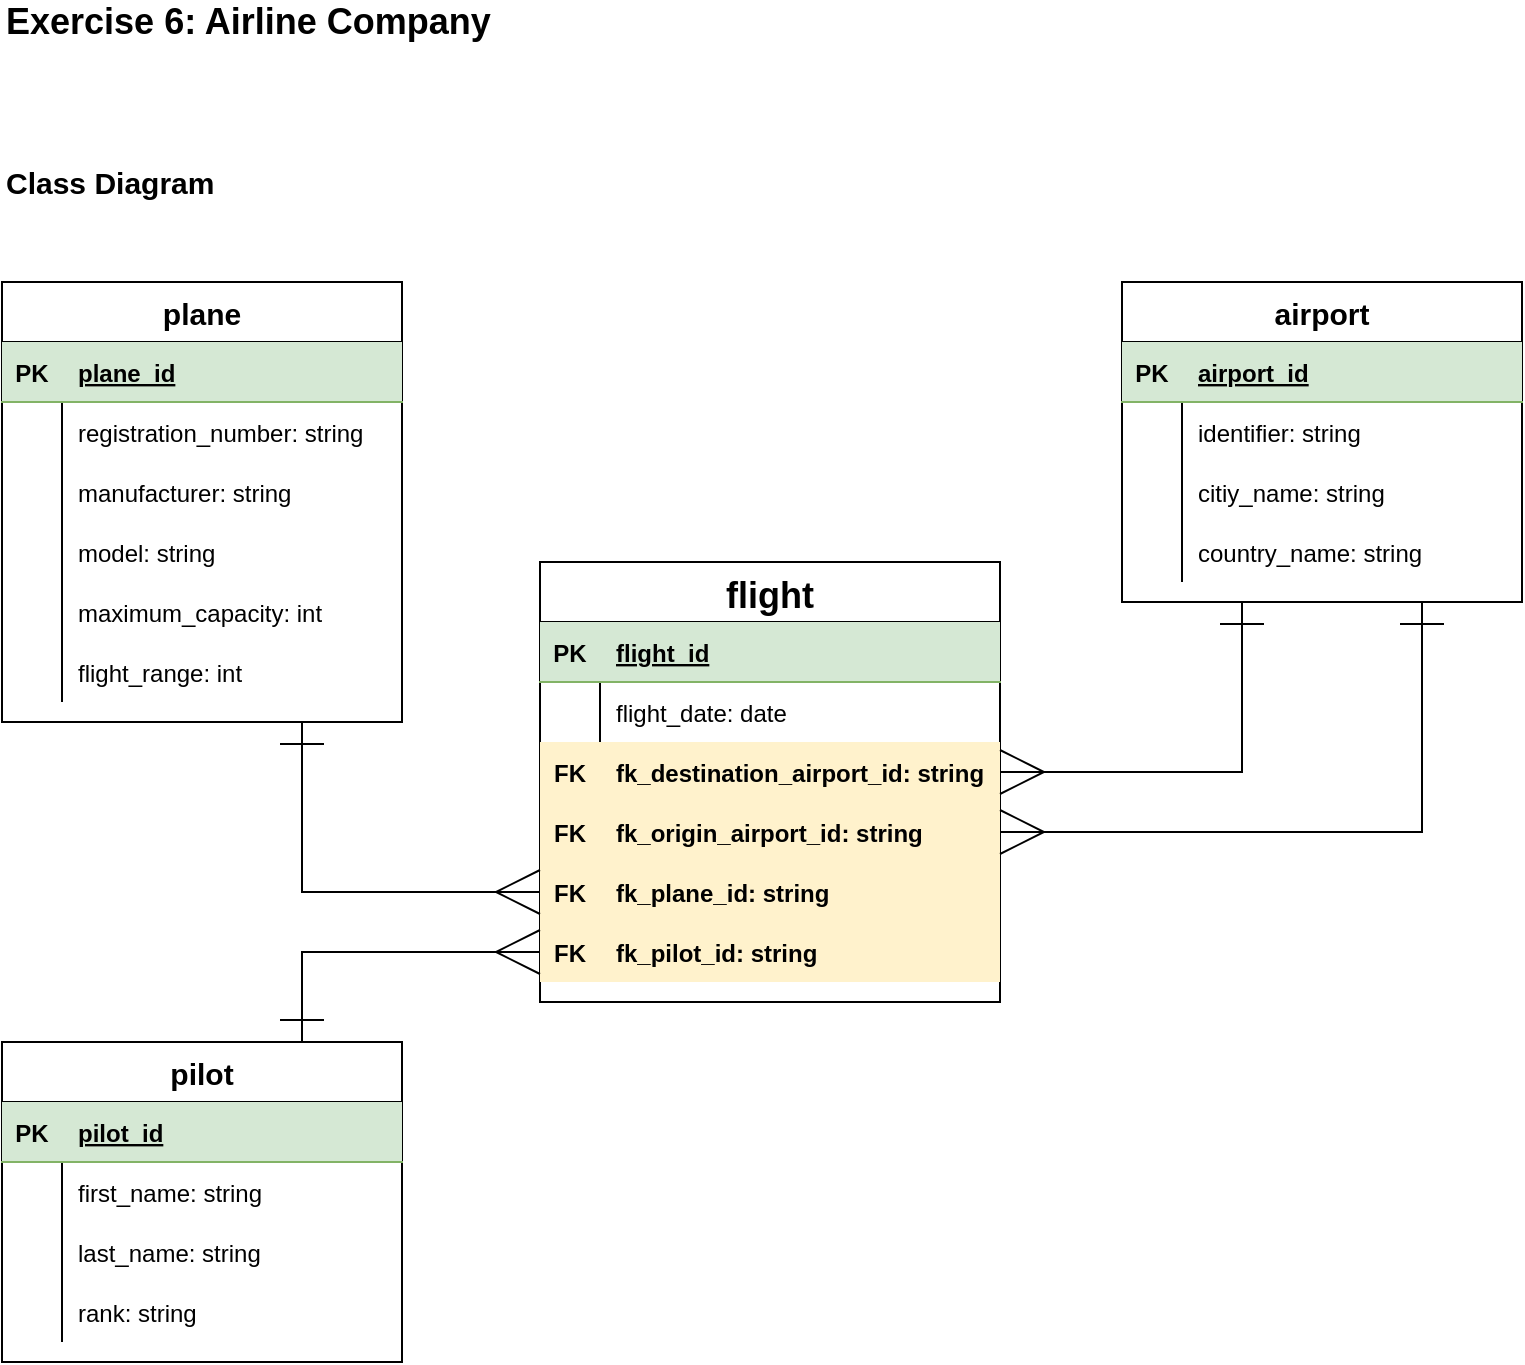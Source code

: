 <mxfile version="13.8.9-1" type="github">
  <diagram id="jEI54FDsyi-h0m5cM9bC" name="Page-1">
    <mxGraphModel dx="888" dy="665" grid="1" gridSize="10" guides="1" tooltips="1" connect="1" arrows="1" fold="1" page="1" pageScale="1" pageWidth="827" pageHeight="1169" math="0" shadow="0">
      <root>
        <mxCell id="0" />
        <mxCell id="1" parent="0" />
        <mxCell id="U9TCxv6QCCmvPE0OXd2a-1" value="Exercise 6: Airline Company" style="text;html=1;strokeColor=none;fillColor=none;align=left;verticalAlign=middle;whiteSpace=wrap;rounded=0;fontSize=18;fontStyle=1" parent="1" vertex="1">
          <mxGeometry x="40" y="40" width="270" height="20" as="geometry" />
        </mxCell>
        <mxCell id="U9TCxv6QCCmvPE0OXd2a-25" value="flight" style="shape=table;startSize=30;container=1;collapsible=1;childLayout=tableLayout;fixedRows=1;rowLines=0;fontStyle=1;align=center;resizeLast=1;fontSize=18;" parent="1" vertex="1">
          <mxGeometry x="309" y="320" width="230" height="220" as="geometry" />
        </mxCell>
        <mxCell id="U9TCxv6QCCmvPE0OXd2a-26" value="" style="shape=partialRectangle;collapsible=0;dropTarget=0;pointerEvents=0;fillColor=#d5e8d4;top=0;left=0;bottom=1;right=0;points=[[0,0.5],[1,0.5]];portConstraint=eastwest;strokeColor=#82b366;" parent="U9TCxv6QCCmvPE0OXd2a-25" vertex="1">
          <mxGeometry y="30" width="230" height="30" as="geometry" />
        </mxCell>
        <mxCell id="U9TCxv6QCCmvPE0OXd2a-27" value="PK" style="shape=partialRectangle;connectable=0;fillColor=none;top=0;left=0;bottom=0;right=0;fontStyle=1;overflow=hidden;" parent="U9TCxv6QCCmvPE0OXd2a-26" vertex="1">
          <mxGeometry width="30" height="30" as="geometry" />
        </mxCell>
        <mxCell id="U9TCxv6QCCmvPE0OXd2a-28" value="flight_id" style="shape=partialRectangle;connectable=0;fillColor=none;top=0;left=0;bottom=0;right=0;align=left;spacingLeft=6;fontStyle=5;overflow=hidden;" parent="U9TCxv6QCCmvPE0OXd2a-26" vertex="1">
          <mxGeometry x="30" width="200" height="30" as="geometry" />
        </mxCell>
        <mxCell id="U9TCxv6QCCmvPE0OXd2a-29" value="" style="shape=partialRectangle;collapsible=0;dropTarget=0;pointerEvents=0;fillColor=none;top=0;left=0;bottom=0;right=0;points=[[0,0.5],[1,0.5]];portConstraint=eastwest;" parent="U9TCxv6QCCmvPE0OXd2a-25" vertex="1">
          <mxGeometry y="60" width="230" height="30" as="geometry" />
        </mxCell>
        <mxCell id="U9TCxv6QCCmvPE0OXd2a-30" value="" style="shape=partialRectangle;connectable=0;fillColor=none;top=0;left=0;bottom=0;right=0;editable=1;overflow=hidden;fontStyle=0" parent="U9TCxv6QCCmvPE0OXd2a-29" vertex="1">
          <mxGeometry width="30" height="30" as="geometry" />
        </mxCell>
        <mxCell id="U9TCxv6QCCmvPE0OXd2a-31" value="flight_date: date" style="shape=partialRectangle;connectable=0;fillColor=none;top=0;left=0;bottom=0;right=0;align=left;spacingLeft=6;overflow=hidden;fontStyle=0" parent="U9TCxv6QCCmvPE0OXd2a-29" vertex="1">
          <mxGeometry x="30" width="200" height="30" as="geometry" />
        </mxCell>
        <mxCell id="U9TCxv6QCCmvPE0OXd2a-32" value="" style="shape=partialRectangle;collapsible=0;dropTarget=0;pointerEvents=0;fillColor=#fff2cc;top=0;left=0;bottom=0;right=0;points=[[0,0.5],[1,0.5]];portConstraint=eastwest;strokeColor=#d6b656;" parent="U9TCxv6QCCmvPE0OXd2a-25" vertex="1">
          <mxGeometry y="90" width="230" height="30" as="geometry" />
        </mxCell>
        <mxCell id="U9TCxv6QCCmvPE0OXd2a-33" value="FK" style="shape=partialRectangle;connectable=0;fillColor=none;top=0;left=0;bottom=0;right=0;editable=1;overflow=hidden;fontStyle=1" parent="U9TCxv6QCCmvPE0OXd2a-32" vertex="1">
          <mxGeometry width="30" height="30" as="geometry" />
        </mxCell>
        <mxCell id="U9TCxv6QCCmvPE0OXd2a-34" value="fk_destination_airport_id: string" style="shape=partialRectangle;connectable=0;fillColor=none;top=0;left=0;bottom=0;right=0;align=left;spacingLeft=6;overflow=hidden;fontStyle=1" parent="U9TCxv6QCCmvPE0OXd2a-32" vertex="1">
          <mxGeometry x="30" width="200" height="30" as="geometry" />
        </mxCell>
        <mxCell id="U9TCxv6QCCmvPE0OXd2a-91" value="" style="shape=partialRectangle;collapsible=0;dropTarget=0;pointerEvents=0;fillColor=#fff2cc;top=0;left=0;bottom=0;right=0;points=[[0,0.5],[1,0.5]];portConstraint=eastwest;strokeColor=#d6b656;" parent="U9TCxv6QCCmvPE0OXd2a-25" vertex="1">
          <mxGeometry y="120" width="230" height="30" as="geometry" />
        </mxCell>
        <mxCell id="U9TCxv6QCCmvPE0OXd2a-92" value="FK" style="shape=partialRectangle;connectable=0;fillColor=none;top=0;left=0;bottom=0;right=0;editable=1;overflow=hidden;fontStyle=1" parent="U9TCxv6QCCmvPE0OXd2a-91" vertex="1">
          <mxGeometry width="30" height="30" as="geometry" />
        </mxCell>
        <mxCell id="U9TCxv6QCCmvPE0OXd2a-93" value="fk_origin_airport_id: string" style="shape=partialRectangle;connectable=0;fillColor=none;top=0;left=0;bottom=0;right=0;align=left;spacingLeft=6;overflow=hidden;fontStyle=1" parent="U9TCxv6QCCmvPE0OXd2a-91" vertex="1">
          <mxGeometry x="30" width="200" height="30" as="geometry" />
        </mxCell>
        <mxCell id="U9TCxv6QCCmvPE0OXd2a-94" value="" style="shape=partialRectangle;collapsible=0;dropTarget=0;pointerEvents=0;fillColor=#fff2cc;top=0;left=0;bottom=0;right=0;points=[[0,0.5],[1,0.5]];portConstraint=eastwest;strokeColor=#d6b656;" parent="U9TCxv6QCCmvPE0OXd2a-25" vertex="1">
          <mxGeometry y="150" width="230" height="30" as="geometry" />
        </mxCell>
        <mxCell id="U9TCxv6QCCmvPE0OXd2a-95" value="FK" style="shape=partialRectangle;connectable=0;fillColor=none;top=0;left=0;bottom=0;right=0;editable=1;overflow=hidden;fontStyle=1" parent="U9TCxv6QCCmvPE0OXd2a-94" vertex="1">
          <mxGeometry width="30" height="30" as="geometry" />
        </mxCell>
        <mxCell id="U9TCxv6QCCmvPE0OXd2a-96" value="fk_plane_id: string" style="shape=partialRectangle;connectable=0;fillColor=none;top=0;left=0;bottom=0;right=0;align=left;spacingLeft=6;overflow=hidden;fontStyle=1" parent="U9TCxv6QCCmvPE0OXd2a-94" vertex="1">
          <mxGeometry x="30" width="200" height="30" as="geometry" />
        </mxCell>
        <mxCell id="U9TCxv6QCCmvPE0OXd2a-113" value="" style="shape=partialRectangle;collapsible=0;dropTarget=0;pointerEvents=0;fillColor=#fff2cc;top=0;left=0;bottom=0;right=0;points=[[0,0.5],[1,0.5]];portConstraint=eastwest;strokeColor=#d6b656;" parent="U9TCxv6QCCmvPE0OXd2a-25" vertex="1">
          <mxGeometry y="180" width="230" height="30" as="geometry" />
        </mxCell>
        <mxCell id="U9TCxv6QCCmvPE0OXd2a-114" value="FK" style="shape=partialRectangle;connectable=0;fillColor=none;top=0;left=0;bottom=0;right=0;editable=1;overflow=hidden;fontStyle=1" parent="U9TCxv6QCCmvPE0OXd2a-113" vertex="1">
          <mxGeometry width="30" height="30" as="geometry" />
        </mxCell>
        <mxCell id="U9TCxv6QCCmvPE0OXd2a-115" value="fk_pilot_id: string" style="shape=partialRectangle;connectable=0;fillColor=none;top=0;left=0;bottom=0;right=0;align=left;spacingLeft=6;overflow=hidden;fontStyle=1" parent="U9TCxv6QCCmvPE0OXd2a-113" vertex="1">
          <mxGeometry x="30" width="200" height="30" as="geometry" />
        </mxCell>
        <mxCell id="U9TCxv6QCCmvPE0OXd2a-38" value="Class Diagram" style="text;html=1;strokeColor=none;fillColor=none;align=left;verticalAlign=middle;whiteSpace=wrap;rounded=0;fontSize=15;fontStyle=1" parent="1" vertex="1">
          <mxGeometry x="40" y="120" width="130" height="20" as="geometry" />
        </mxCell>
        <mxCell id="U9TCxv6QCCmvPE0OXd2a-97" style="edgeStyle=orthogonalEdgeStyle;rounded=0;orthogonalLoop=1;jettySize=auto;html=1;entryX=0;entryY=0.5;entryDx=0;entryDy=0;fontSize=15;endArrow=ERmany;endFill=0;startArrow=ERone;startFill=0;endSize=20;startSize=20;" parent="1" source="U9TCxv6QCCmvPE0OXd2a-52" target="U9TCxv6QCCmvPE0OXd2a-94" edge="1">
          <mxGeometry relative="1" as="geometry">
            <Array as="points">
              <mxPoint x="190" y="485" />
            </Array>
          </mxGeometry>
        </mxCell>
        <mxCell id="U9TCxv6QCCmvPE0OXd2a-52" value="plane" style="shape=table;startSize=30;container=1;collapsible=1;childLayout=tableLayout;fixedRows=1;rowLines=0;fontStyle=1;align=center;resizeLast=1;fontSize=15;" parent="1" vertex="1">
          <mxGeometry x="40" y="180" width="200" height="220" as="geometry" />
        </mxCell>
        <mxCell id="U9TCxv6QCCmvPE0OXd2a-53" value="" style="shape=partialRectangle;collapsible=0;dropTarget=0;pointerEvents=0;fillColor=#d5e8d4;top=0;left=0;bottom=1;right=0;points=[[0,0.5],[1,0.5]];portConstraint=eastwest;strokeColor=#82b366;" parent="U9TCxv6QCCmvPE0OXd2a-52" vertex="1">
          <mxGeometry y="30" width="200" height="30" as="geometry" />
        </mxCell>
        <mxCell id="U9TCxv6QCCmvPE0OXd2a-54" value="PK" style="shape=partialRectangle;connectable=0;fillColor=none;top=0;left=0;bottom=0;right=0;fontStyle=1;overflow=hidden;" parent="U9TCxv6QCCmvPE0OXd2a-53" vertex="1">
          <mxGeometry width="30" height="30" as="geometry" />
        </mxCell>
        <mxCell id="U9TCxv6QCCmvPE0OXd2a-55" value="plane_id" style="shape=partialRectangle;connectable=0;fillColor=none;top=0;left=0;bottom=0;right=0;align=left;spacingLeft=6;fontStyle=5;overflow=hidden;" parent="U9TCxv6QCCmvPE0OXd2a-53" vertex="1">
          <mxGeometry x="30" width="170" height="30" as="geometry" />
        </mxCell>
        <mxCell id="U9TCxv6QCCmvPE0OXd2a-56" value="" style="shape=partialRectangle;collapsible=0;dropTarget=0;pointerEvents=0;fillColor=none;top=0;left=0;bottom=0;right=0;points=[[0,0.5],[1,0.5]];portConstraint=eastwest;" parent="U9TCxv6QCCmvPE0OXd2a-52" vertex="1">
          <mxGeometry y="60" width="200" height="30" as="geometry" />
        </mxCell>
        <mxCell id="U9TCxv6QCCmvPE0OXd2a-57" value="" style="shape=partialRectangle;connectable=0;fillColor=none;top=0;left=0;bottom=0;right=0;editable=1;overflow=hidden;" parent="U9TCxv6QCCmvPE0OXd2a-56" vertex="1">
          <mxGeometry width="30" height="30" as="geometry" />
        </mxCell>
        <mxCell id="U9TCxv6QCCmvPE0OXd2a-58" value="registration_number: string" style="shape=partialRectangle;connectable=0;fillColor=none;top=0;left=0;bottom=0;right=0;align=left;spacingLeft=6;overflow=hidden;" parent="U9TCxv6QCCmvPE0OXd2a-56" vertex="1">
          <mxGeometry x="30" width="170" height="30" as="geometry" />
        </mxCell>
        <mxCell id="U9TCxv6QCCmvPE0OXd2a-59" value="" style="shape=partialRectangle;collapsible=0;dropTarget=0;pointerEvents=0;fillColor=none;top=0;left=0;bottom=0;right=0;points=[[0,0.5],[1,0.5]];portConstraint=eastwest;" parent="U9TCxv6QCCmvPE0OXd2a-52" vertex="1">
          <mxGeometry y="90" width="200" height="30" as="geometry" />
        </mxCell>
        <mxCell id="U9TCxv6QCCmvPE0OXd2a-60" value="" style="shape=partialRectangle;connectable=0;fillColor=none;top=0;left=0;bottom=0;right=0;editable=1;overflow=hidden;" parent="U9TCxv6QCCmvPE0OXd2a-59" vertex="1">
          <mxGeometry width="30" height="30" as="geometry" />
        </mxCell>
        <mxCell id="U9TCxv6QCCmvPE0OXd2a-61" value="manufacturer: string" style="shape=partialRectangle;connectable=0;fillColor=none;top=0;left=0;bottom=0;right=0;align=left;spacingLeft=6;overflow=hidden;" parent="U9TCxv6QCCmvPE0OXd2a-59" vertex="1">
          <mxGeometry x="30" width="170" height="30" as="geometry" />
        </mxCell>
        <mxCell id="U9TCxv6QCCmvPE0OXd2a-62" value="" style="shape=partialRectangle;collapsible=0;dropTarget=0;pointerEvents=0;fillColor=none;top=0;left=0;bottom=0;right=0;points=[[0,0.5],[1,0.5]];portConstraint=eastwest;" parent="U9TCxv6QCCmvPE0OXd2a-52" vertex="1">
          <mxGeometry y="120" width="200" height="30" as="geometry" />
        </mxCell>
        <mxCell id="U9TCxv6QCCmvPE0OXd2a-63" value="" style="shape=partialRectangle;connectable=0;fillColor=none;top=0;left=0;bottom=0;right=0;editable=1;overflow=hidden;" parent="U9TCxv6QCCmvPE0OXd2a-62" vertex="1">
          <mxGeometry width="30" height="30" as="geometry" />
        </mxCell>
        <mxCell id="U9TCxv6QCCmvPE0OXd2a-64" value="model: string" style="shape=partialRectangle;connectable=0;fillColor=none;top=0;left=0;bottom=0;right=0;align=left;spacingLeft=6;overflow=hidden;" parent="U9TCxv6QCCmvPE0OXd2a-62" vertex="1">
          <mxGeometry x="30" width="170" height="30" as="geometry" />
        </mxCell>
        <mxCell id="U9TCxv6QCCmvPE0OXd2a-69" value="" style="shape=partialRectangle;collapsible=0;dropTarget=0;pointerEvents=0;fillColor=none;top=0;left=0;bottom=0;right=0;points=[[0,0.5],[1,0.5]];portConstraint=eastwest;" parent="U9TCxv6QCCmvPE0OXd2a-52" vertex="1">
          <mxGeometry y="150" width="200" height="30" as="geometry" />
        </mxCell>
        <mxCell id="U9TCxv6QCCmvPE0OXd2a-70" value="" style="shape=partialRectangle;connectable=0;fillColor=none;top=0;left=0;bottom=0;right=0;editable=1;overflow=hidden;" parent="U9TCxv6QCCmvPE0OXd2a-69" vertex="1">
          <mxGeometry width="30" height="30" as="geometry" />
        </mxCell>
        <mxCell id="U9TCxv6QCCmvPE0OXd2a-71" value="maximum_capacity: int" style="shape=partialRectangle;connectable=0;fillColor=none;top=0;left=0;bottom=0;right=0;align=left;spacingLeft=6;overflow=hidden;" parent="U9TCxv6QCCmvPE0OXd2a-69" vertex="1">
          <mxGeometry x="30" width="170" height="30" as="geometry" />
        </mxCell>
        <mxCell id="U9TCxv6QCCmvPE0OXd2a-72" value="" style="shape=partialRectangle;collapsible=0;dropTarget=0;pointerEvents=0;fillColor=none;top=0;left=0;bottom=0;right=0;points=[[0,0.5],[1,0.5]];portConstraint=eastwest;" parent="U9TCxv6QCCmvPE0OXd2a-52" vertex="1">
          <mxGeometry y="180" width="200" height="30" as="geometry" />
        </mxCell>
        <mxCell id="U9TCxv6QCCmvPE0OXd2a-73" value="" style="shape=partialRectangle;connectable=0;fillColor=none;top=0;left=0;bottom=0;right=0;editable=1;overflow=hidden;" parent="U9TCxv6QCCmvPE0OXd2a-72" vertex="1">
          <mxGeometry width="30" height="30" as="geometry" />
        </mxCell>
        <mxCell id="U9TCxv6QCCmvPE0OXd2a-74" value="flight_range: int" style="shape=partialRectangle;connectable=0;fillColor=none;top=0;left=0;bottom=0;right=0;align=left;spacingLeft=6;overflow=hidden;" parent="U9TCxv6QCCmvPE0OXd2a-72" vertex="1">
          <mxGeometry x="30" width="170" height="30" as="geometry" />
        </mxCell>
        <mxCell id="U9TCxv6QCCmvPE0OXd2a-98" style="edgeStyle=orthogonalEdgeStyle;rounded=0;orthogonalLoop=1;jettySize=auto;html=1;entryX=1;entryY=0.5;entryDx=0;entryDy=0;startArrow=ERone;startFill=0;startSize=20;endArrow=ERmany;endFill=0;endSize=20;fontSize=15;" parent="1" source="U9TCxv6QCCmvPE0OXd2a-78" target="U9TCxv6QCCmvPE0OXd2a-32" edge="1">
          <mxGeometry relative="1" as="geometry">
            <Array as="points">
              <mxPoint x="660" y="425" />
            </Array>
          </mxGeometry>
        </mxCell>
        <mxCell id="U9TCxv6QCCmvPE0OXd2a-99" style="edgeStyle=orthogonalEdgeStyle;rounded=0;orthogonalLoop=1;jettySize=auto;html=1;exitX=0.75;exitY=1;exitDx=0;exitDy=0;entryX=1;entryY=0.5;entryDx=0;entryDy=0;startArrow=ERone;startFill=0;startSize=20;endArrow=ERmany;endFill=0;endSize=20;fontSize=15;" parent="1" source="U9TCxv6QCCmvPE0OXd2a-78" target="U9TCxv6QCCmvPE0OXd2a-91" edge="1">
          <mxGeometry relative="1" as="geometry" />
        </mxCell>
        <mxCell id="U9TCxv6QCCmvPE0OXd2a-78" value="airport" style="shape=table;startSize=30;container=1;collapsible=1;childLayout=tableLayout;fixedRows=1;rowLines=0;fontStyle=1;align=center;resizeLast=1;fontSize=15;" parent="1" vertex="1">
          <mxGeometry x="600" y="180" width="200" height="160" as="geometry" />
        </mxCell>
        <mxCell id="U9TCxv6QCCmvPE0OXd2a-79" value="" style="shape=partialRectangle;collapsible=0;dropTarget=0;pointerEvents=0;fillColor=#d5e8d4;top=0;left=0;bottom=1;right=0;points=[[0,0.5],[1,0.5]];portConstraint=eastwest;strokeColor=#82b366;" parent="U9TCxv6QCCmvPE0OXd2a-78" vertex="1">
          <mxGeometry y="30" width="200" height="30" as="geometry" />
        </mxCell>
        <mxCell id="U9TCxv6QCCmvPE0OXd2a-80" value="PK" style="shape=partialRectangle;connectable=0;fillColor=none;top=0;left=0;bottom=0;right=0;fontStyle=1;overflow=hidden;" parent="U9TCxv6QCCmvPE0OXd2a-79" vertex="1">
          <mxGeometry width="30" height="30" as="geometry" />
        </mxCell>
        <mxCell id="U9TCxv6QCCmvPE0OXd2a-81" value="airport_id" style="shape=partialRectangle;connectable=0;fillColor=none;top=0;left=0;bottom=0;right=0;align=left;spacingLeft=6;fontStyle=5;overflow=hidden;" parent="U9TCxv6QCCmvPE0OXd2a-79" vertex="1">
          <mxGeometry x="30" width="170" height="30" as="geometry" />
        </mxCell>
        <mxCell id="U9TCxv6QCCmvPE0OXd2a-82" value="" style="shape=partialRectangle;collapsible=0;dropTarget=0;pointerEvents=0;fillColor=none;top=0;left=0;bottom=0;right=0;points=[[0,0.5],[1,0.5]];portConstraint=eastwest;" parent="U9TCxv6QCCmvPE0OXd2a-78" vertex="1">
          <mxGeometry y="60" width="200" height="30" as="geometry" />
        </mxCell>
        <mxCell id="U9TCxv6QCCmvPE0OXd2a-83" value="" style="shape=partialRectangle;connectable=0;fillColor=none;top=0;left=0;bottom=0;right=0;editable=1;overflow=hidden;" parent="U9TCxv6QCCmvPE0OXd2a-82" vertex="1">
          <mxGeometry width="30" height="30" as="geometry" />
        </mxCell>
        <mxCell id="U9TCxv6QCCmvPE0OXd2a-84" value="identifier: string" style="shape=partialRectangle;connectable=0;fillColor=none;top=0;left=0;bottom=0;right=0;align=left;spacingLeft=6;overflow=hidden;" parent="U9TCxv6QCCmvPE0OXd2a-82" vertex="1">
          <mxGeometry x="30" width="170" height="30" as="geometry" />
        </mxCell>
        <mxCell id="U9TCxv6QCCmvPE0OXd2a-85" value="" style="shape=partialRectangle;collapsible=0;dropTarget=0;pointerEvents=0;fillColor=none;top=0;left=0;bottom=0;right=0;points=[[0,0.5],[1,0.5]];portConstraint=eastwest;" parent="U9TCxv6QCCmvPE0OXd2a-78" vertex="1">
          <mxGeometry y="90" width="200" height="30" as="geometry" />
        </mxCell>
        <mxCell id="U9TCxv6QCCmvPE0OXd2a-86" value="" style="shape=partialRectangle;connectable=0;fillColor=none;top=0;left=0;bottom=0;right=0;editable=1;overflow=hidden;" parent="U9TCxv6QCCmvPE0OXd2a-85" vertex="1">
          <mxGeometry width="30" height="30" as="geometry" />
        </mxCell>
        <mxCell id="U9TCxv6QCCmvPE0OXd2a-87" value="citiy_name: string" style="shape=partialRectangle;connectable=0;fillColor=none;top=0;left=0;bottom=0;right=0;align=left;spacingLeft=6;overflow=hidden;" parent="U9TCxv6QCCmvPE0OXd2a-85" vertex="1">
          <mxGeometry x="30" width="170" height="30" as="geometry" />
        </mxCell>
        <mxCell id="U9TCxv6QCCmvPE0OXd2a-88" value="" style="shape=partialRectangle;collapsible=0;dropTarget=0;pointerEvents=0;fillColor=none;top=0;left=0;bottom=0;right=0;points=[[0,0.5],[1,0.5]];portConstraint=eastwest;" parent="U9TCxv6QCCmvPE0OXd2a-78" vertex="1">
          <mxGeometry y="120" width="200" height="30" as="geometry" />
        </mxCell>
        <mxCell id="U9TCxv6QCCmvPE0OXd2a-89" value="" style="shape=partialRectangle;connectable=0;fillColor=none;top=0;left=0;bottom=0;right=0;editable=1;overflow=hidden;" parent="U9TCxv6QCCmvPE0OXd2a-88" vertex="1">
          <mxGeometry width="30" height="30" as="geometry" />
        </mxCell>
        <mxCell id="U9TCxv6QCCmvPE0OXd2a-90" value="country_name: string" style="shape=partialRectangle;connectable=0;fillColor=none;top=0;left=0;bottom=0;right=0;align=left;spacingLeft=6;overflow=hidden;" parent="U9TCxv6QCCmvPE0OXd2a-88" vertex="1">
          <mxGeometry x="30" width="170" height="30" as="geometry" />
        </mxCell>
        <mxCell id="U9TCxv6QCCmvPE0OXd2a-117" style="edgeStyle=orthogonalEdgeStyle;rounded=0;orthogonalLoop=1;jettySize=auto;html=1;entryX=0;entryY=0.5;entryDx=0;entryDy=0;startArrow=ERone;startFill=0;startSize=20;endArrow=ERmany;endFill=0;endSize=20;fontSize=15;" parent="1" source="U9TCxv6QCCmvPE0OXd2a-100" target="U9TCxv6QCCmvPE0OXd2a-113" edge="1">
          <mxGeometry relative="1" as="geometry">
            <Array as="points">
              <mxPoint x="190" y="515" />
            </Array>
          </mxGeometry>
        </mxCell>
        <mxCell id="U9TCxv6QCCmvPE0OXd2a-100" value="pilot" style="shape=table;startSize=30;container=1;collapsible=1;childLayout=tableLayout;fixedRows=1;rowLines=0;fontStyle=1;align=center;resizeLast=1;fontSize=15;" parent="1" vertex="1">
          <mxGeometry x="40" y="560" width="200" height="160" as="geometry" />
        </mxCell>
        <mxCell id="U9TCxv6QCCmvPE0OXd2a-101" value="" style="shape=partialRectangle;collapsible=0;dropTarget=0;pointerEvents=0;fillColor=#d5e8d4;top=0;left=0;bottom=1;right=0;points=[[0,0.5],[1,0.5]];portConstraint=eastwest;strokeColor=#82b366;" parent="U9TCxv6QCCmvPE0OXd2a-100" vertex="1">
          <mxGeometry y="30" width="200" height="30" as="geometry" />
        </mxCell>
        <mxCell id="U9TCxv6QCCmvPE0OXd2a-102" value="PK" style="shape=partialRectangle;connectable=0;fillColor=none;top=0;left=0;bottom=0;right=0;fontStyle=1;overflow=hidden;" parent="U9TCxv6QCCmvPE0OXd2a-101" vertex="1">
          <mxGeometry width="30" height="30" as="geometry" />
        </mxCell>
        <mxCell id="U9TCxv6QCCmvPE0OXd2a-103" value="pilot_id" style="shape=partialRectangle;connectable=0;fillColor=none;top=0;left=0;bottom=0;right=0;align=left;spacingLeft=6;fontStyle=5;overflow=hidden;" parent="U9TCxv6QCCmvPE0OXd2a-101" vertex="1">
          <mxGeometry x="30" width="170" height="30" as="geometry" />
        </mxCell>
        <mxCell id="U9TCxv6QCCmvPE0OXd2a-104" value="" style="shape=partialRectangle;collapsible=0;dropTarget=0;pointerEvents=0;fillColor=none;top=0;left=0;bottom=0;right=0;points=[[0,0.5],[1,0.5]];portConstraint=eastwest;" parent="U9TCxv6QCCmvPE0OXd2a-100" vertex="1">
          <mxGeometry y="60" width="200" height="30" as="geometry" />
        </mxCell>
        <mxCell id="U9TCxv6QCCmvPE0OXd2a-105" value="" style="shape=partialRectangle;connectable=0;fillColor=none;top=0;left=0;bottom=0;right=0;editable=1;overflow=hidden;" parent="U9TCxv6QCCmvPE0OXd2a-104" vertex="1">
          <mxGeometry width="30" height="30" as="geometry" />
        </mxCell>
        <mxCell id="U9TCxv6QCCmvPE0OXd2a-106" value="first_name: string" style="shape=partialRectangle;connectable=0;fillColor=none;top=0;left=0;bottom=0;right=0;align=left;spacingLeft=6;overflow=hidden;" parent="U9TCxv6QCCmvPE0OXd2a-104" vertex="1">
          <mxGeometry x="30" width="170" height="30" as="geometry" />
        </mxCell>
        <mxCell id="U9TCxv6QCCmvPE0OXd2a-107" value="" style="shape=partialRectangle;collapsible=0;dropTarget=0;pointerEvents=0;fillColor=none;top=0;left=0;bottom=0;right=0;points=[[0,0.5],[1,0.5]];portConstraint=eastwest;" parent="U9TCxv6QCCmvPE0OXd2a-100" vertex="1">
          <mxGeometry y="90" width="200" height="30" as="geometry" />
        </mxCell>
        <mxCell id="U9TCxv6QCCmvPE0OXd2a-108" value="" style="shape=partialRectangle;connectable=0;fillColor=none;top=0;left=0;bottom=0;right=0;editable=1;overflow=hidden;" parent="U9TCxv6QCCmvPE0OXd2a-107" vertex="1">
          <mxGeometry width="30" height="30" as="geometry" />
        </mxCell>
        <mxCell id="U9TCxv6QCCmvPE0OXd2a-109" value="last_name: string" style="shape=partialRectangle;connectable=0;fillColor=none;top=0;left=0;bottom=0;right=0;align=left;spacingLeft=6;overflow=hidden;" parent="U9TCxv6QCCmvPE0OXd2a-107" vertex="1">
          <mxGeometry x="30" width="170" height="30" as="geometry" />
        </mxCell>
        <mxCell id="U9TCxv6QCCmvPE0OXd2a-110" value="" style="shape=partialRectangle;collapsible=0;dropTarget=0;pointerEvents=0;fillColor=none;top=0;left=0;bottom=0;right=0;points=[[0,0.5],[1,0.5]];portConstraint=eastwest;" parent="U9TCxv6QCCmvPE0OXd2a-100" vertex="1">
          <mxGeometry y="120" width="200" height="30" as="geometry" />
        </mxCell>
        <mxCell id="U9TCxv6QCCmvPE0OXd2a-111" value="" style="shape=partialRectangle;connectable=0;fillColor=none;top=0;left=0;bottom=0;right=0;editable=1;overflow=hidden;" parent="U9TCxv6QCCmvPE0OXd2a-110" vertex="1">
          <mxGeometry width="30" height="30" as="geometry" />
        </mxCell>
        <mxCell id="U9TCxv6QCCmvPE0OXd2a-112" value="rank: string" style="shape=partialRectangle;connectable=0;fillColor=none;top=0;left=0;bottom=0;right=0;align=left;spacingLeft=6;overflow=hidden;" parent="U9TCxv6QCCmvPE0OXd2a-110" vertex="1">
          <mxGeometry x="30" width="170" height="30" as="geometry" />
        </mxCell>
      </root>
    </mxGraphModel>
  </diagram>
</mxfile>
